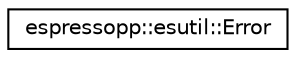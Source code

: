 digraph G
{
  edge [fontname="Helvetica",fontsize="10",labelfontname="Helvetica",labelfontsize="10"];
  node [fontname="Helvetica",fontsize="10",shape=record];
  rankdir="LR";
  Node1 [label="espressopp::esutil::Error",height=0.2,width=0.4,color="black", fillcolor="white", style="filled",URL="$classespressopp_1_1esutil_1_1Error.html",tooltip="This class supports exception handling for MPI processors."];
}
